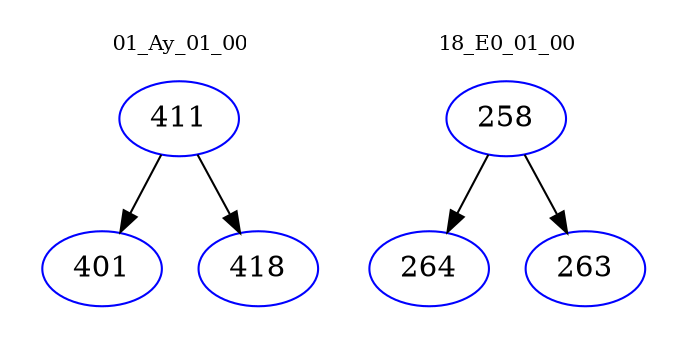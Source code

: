 digraph{
subgraph cluster_0 {
color = white
label = "01_Ay_01_00";
fontsize=10;
T0_411 [label="411", color="blue"]
T0_411 -> T0_401 [color="black"]
T0_401 [label="401", color="blue"]
T0_411 -> T0_418 [color="black"]
T0_418 [label="418", color="blue"]
}
subgraph cluster_1 {
color = white
label = "18_E0_01_00";
fontsize=10;
T1_258 [label="258", color="blue"]
T1_258 -> T1_264 [color="black"]
T1_264 [label="264", color="blue"]
T1_258 -> T1_263 [color="black"]
T1_263 [label="263", color="blue"]
}
}
